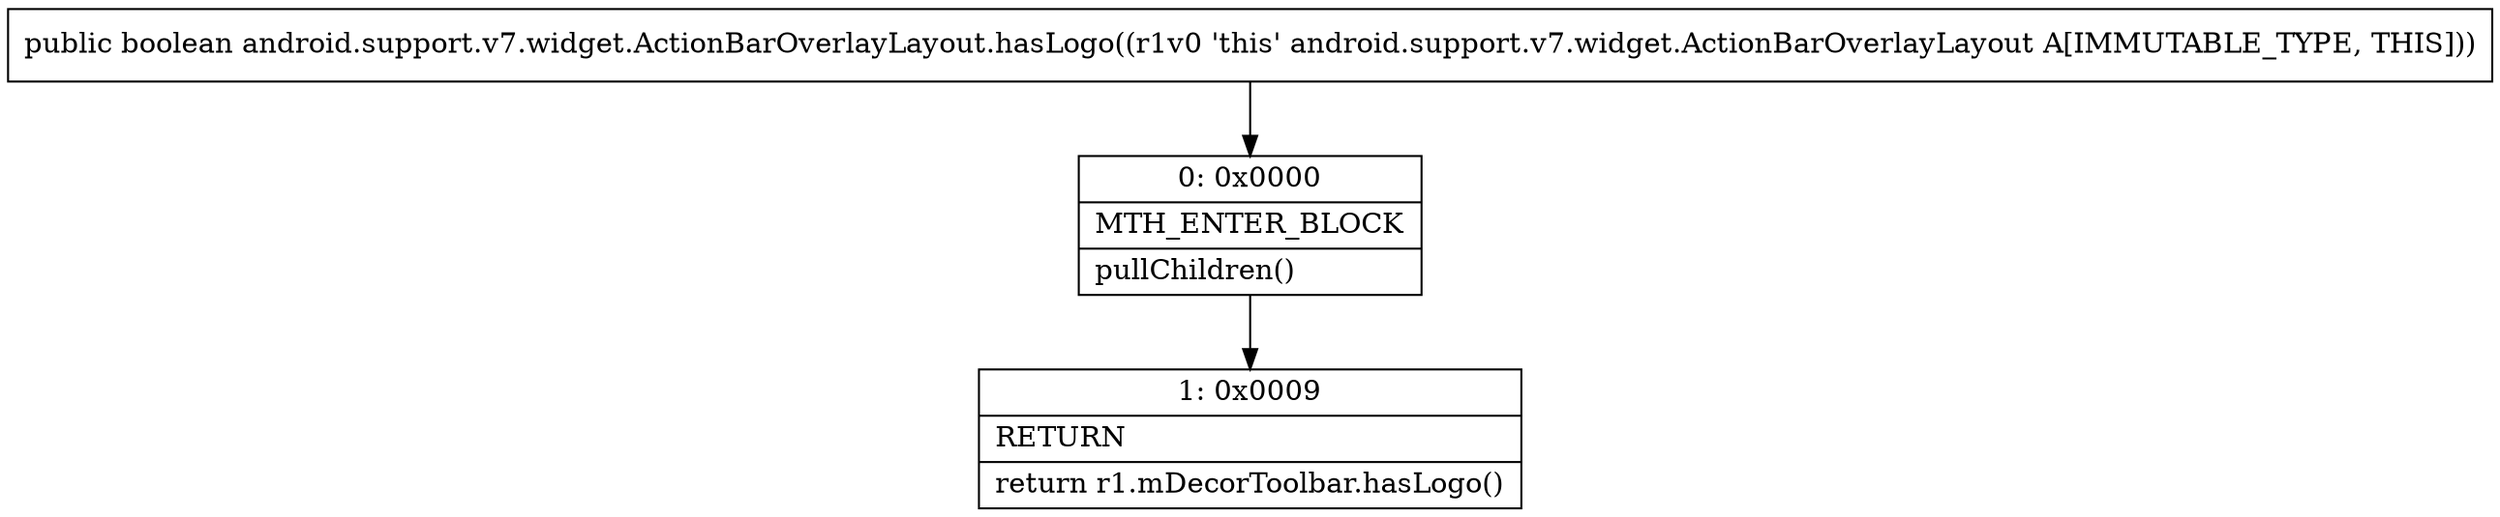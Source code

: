 digraph "CFG forandroid.support.v7.widget.ActionBarOverlayLayout.hasLogo()Z" {
Node_0 [shape=record,label="{0\:\ 0x0000|MTH_ENTER_BLOCK\l|pullChildren()\l}"];
Node_1 [shape=record,label="{1\:\ 0x0009|RETURN\l|return r1.mDecorToolbar.hasLogo()\l}"];
MethodNode[shape=record,label="{public boolean android.support.v7.widget.ActionBarOverlayLayout.hasLogo((r1v0 'this' android.support.v7.widget.ActionBarOverlayLayout A[IMMUTABLE_TYPE, THIS])) }"];
MethodNode -> Node_0;
Node_0 -> Node_1;
}

